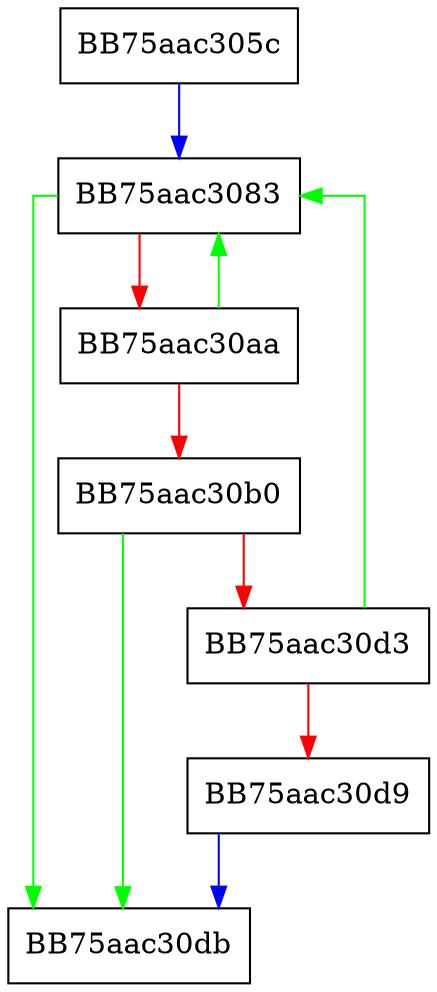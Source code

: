 digraph getdistance {
  node [shape="box"];
  graph [splines=ortho];
  BB75aac305c -> BB75aac3083 [color="blue"];
  BB75aac3083 -> BB75aac30db [color="green"];
  BB75aac3083 -> BB75aac30aa [color="red"];
  BB75aac30aa -> BB75aac3083 [color="green"];
  BB75aac30aa -> BB75aac30b0 [color="red"];
  BB75aac30b0 -> BB75aac30db [color="green"];
  BB75aac30b0 -> BB75aac30d3 [color="red"];
  BB75aac30d3 -> BB75aac3083 [color="green"];
  BB75aac30d3 -> BB75aac30d9 [color="red"];
  BB75aac30d9 -> BB75aac30db [color="blue"];
}
